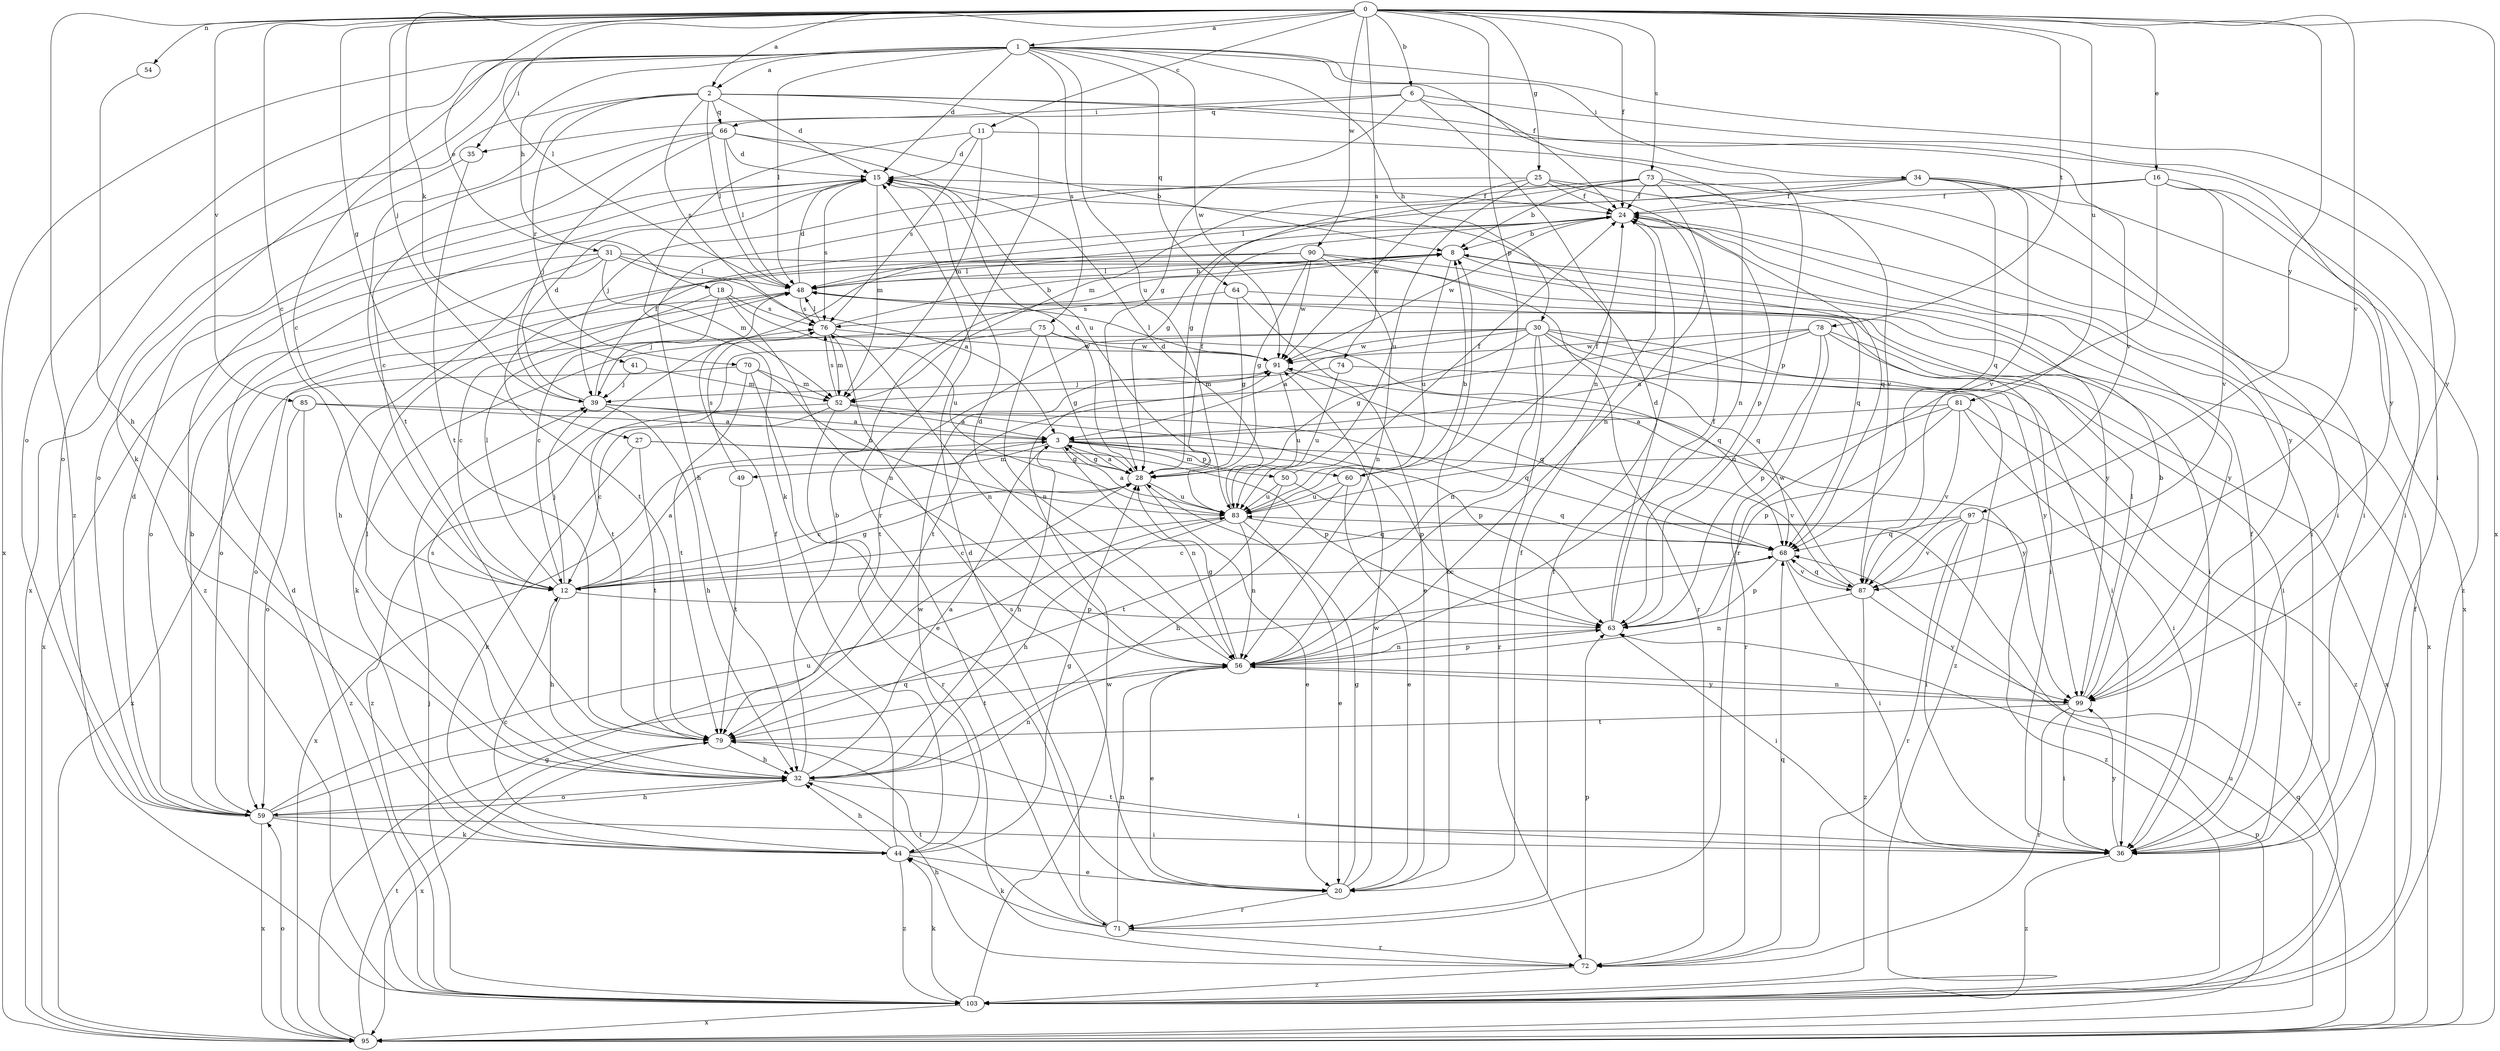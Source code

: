 strict digraph  {
0;
1;
2;
3;
6;
8;
11;
12;
15;
16;
18;
20;
24;
25;
27;
28;
30;
31;
32;
34;
35;
36;
39;
41;
44;
48;
49;
50;
52;
54;
56;
59;
60;
63;
64;
66;
68;
70;
71;
72;
73;
74;
75;
76;
78;
79;
81;
83;
85;
87;
90;
91;
95;
97;
99;
103;
0 -> 1  [label=a];
0 -> 2  [label=a];
0 -> 6  [label=b];
0 -> 11  [label=c];
0 -> 12  [label=c];
0 -> 16  [label=e];
0 -> 18  [label=e];
0 -> 24  [label=f];
0 -> 25  [label=g];
0 -> 27  [label=g];
0 -> 39  [label=j];
0 -> 41  [label=k];
0 -> 48  [label=l];
0 -> 54  [label=n];
0 -> 60  [label=p];
0 -> 73  [label=s];
0 -> 74  [label=s];
0 -> 78  [label=t];
0 -> 81  [label=u];
0 -> 85  [label=v];
0 -> 87  [label=v];
0 -> 90  [label=w];
0 -> 95  [label=x];
0 -> 97  [label=y];
0 -> 103  [label=z];
1 -> 2  [label=a];
1 -> 12  [label=c];
1 -> 15  [label=d];
1 -> 24  [label=f];
1 -> 30  [label=h];
1 -> 31  [label=h];
1 -> 34  [label=i];
1 -> 35  [label=i];
1 -> 44  [label=k];
1 -> 48  [label=l];
1 -> 59  [label=o];
1 -> 64  [label=q];
1 -> 75  [label=s];
1 -> 83  [label=u];
1 -> 91  [label=w];
1 -> 95  [label=x];
1 -> 99  [label=y];
2 -> 15  [label=d];
2 -> 48  [label=l];
2 -> 59  [label=o];
2 -> 66  [label=q];
2 -> 70  [label=r];
2 -> 71  [label=r];
2 -> 76  [label=s];
2 -> 79  [label=t];
2 -> 87  [label=v];
2 -> 99  [label=y];
3 -> 28  [label=g];
3 -> 32  [label=h];
3 -> 49  [label=m];
3 -> 50  [label=m];
3 -> 56  [label=n];
3 -> 60  [label=p];
3 -> 63  [label=p];
3 -> 87  [label=v];
3 -> 95  [label=x];
6 -> 28  [label=g];
6 -> 35  [label=i];
6 -> 36  [label=i];
6 -> 56  [label=n];
6 -> 63  [label=p];
6 -> 66  [label=q];
8 -> 48  [label=l];
8 -> 68  [label=q];
8 -> 83  [label=u];
8 -> 95  [label=x];
11 -> 15  [label=d];
11 -> 44  [label=k];
11 -> 52  [label=m];
11 -> 56  [label=n];
11 -> 76  [label=s];
12 -> 3  [label=a];
12 -> 28  [label=g];
12 -> 32  [label=h];
12 -> 39  [label=j];
12 -> 48  [label=l];
12 -> 63  [label=p];
15 -> 24  [label=f];
15 -> 52  [label=m];
15 -> 76  [label=s];
15 -> 103  [label=z];
16 -> 24  [label=f];
16 -> 36  [label=i];
16 -> 48  [label=l];
16 -> 71  [label=r];
16 -> 87  [label=v];
16 -> 103  [label=z];
18 -> 12  [label=c];
18 -> 39  [label=j];
18 -> 56  [label=n];
18 -> 76  [label=s];
18 -> 83  [label=u];
20 -> 8  [label=b];
20 -> 24  [label=f];
20 -> 28  [label=g];
20 -> 71  [label=r];
20 -> 76  [label=s];
20 -> 91  [label=w];
24 -> 8  [label=b];
24 -> 36  [label=i];
24 -> 68  [label=q];
24 -> 91  [label=w];
25 -> 24  [label=f];
25 -> 32  [label=h];
25 -> 63  [label=p];
25 -> 83  [label=u];
25 -> 91  [label=w];
25 -> 99  [label=y];
27 -> 28  [label=g];
27 -> 44  [label=k];
27 -> 63  [label=p];
27 -> 79  [label=t];
28 -> 3  [label=a];
28 -> 12  [label=c];
28 -> 15  [label=d];
28 -> 20  [label=e];
28 -> 24  [label=f];
28 -> 83  [label=u];
30 -> 3  [label=a];
30 -> 28  [label=g];
30 -> 36  [label=i];
30 -> 56  [label=n];
30 -> 59  [label=o];
30 -> 68  [label=q];
30 -> 72  [label=r];
30 -> 79  [label=t];
30 -> 91  [label=w];
30 -> 99  [label=y];
30 -> 103  [label=z];
31 -> 3  [label=a];
31 -> 32  [label=h];
31 -> 48  [label=l];
31 -> 52  [label=m];
31 -> 59  [label=o];
31 -> 95  [label=x];
31 -> 99  [label=y];
32 -> 3  [label=a];
32 -> 8  [label=b];
32 -> 36  [label=i];
32 -> 48  [label=l];
32 -> 56  [label=n];
32 -> 59  [label=o];
32 -> 76  [label=s];
34 -> 24  [label=f];
34 -> 28  [label=g];
34 -> 36  [label=i];
34 -> 39  [label=j];
34 -> 68  [label=q];
34 -> 87  [label=v];
34 -> 95  [label=x];
35 -> 79  [label=t];
35 -> 95  [label=x];
36 -> 24  [label=f];
36 -> 79  [label=t];
36 -> 99  [label=y];
36 -> 103  [label=z];
39 -> 3  [label=a];
39 -> 15  [label=d];
39 -> 24  [label=f];
39 -> 32  [label=h];
39 -> 99  [label=y];
41 -> 39  [label=j];
41 -> 52  [label=m];
44 -> 12  [label=c];
44 -> 20  [label=e];
44 -> 24  [label=f];
44 -> 28  [label=g];
44 -> 32  [label=h];
44 -> 91  [label=w];
44 -> 103  [label=z];
48 -> 8  [label=b];
48 -> 12  [label=c];
48 -> 15  [label=d];
48 -> 36  [label=i];
48 -> 59  [label=o];
48 -> 76  [label=s];
49 -> 76  [label=s];
49 -> 79  [label=t];
50 -> 24  [label=f];
50 -> 68  [label=q];
50 -> 79  [label=t];
50 -> 83  [label=u];
52 -> 3  [label=a];
52 -> 12  [label=c];
52 -> 63  [label=p];
52 -> 72  [label=r];
52 -> 76  [label=s];
52 -> 103  [label=z];
54 -> 32  [label=h];
56 -> 15  [label=d];
56 -> 20  [label=e];
56 -> 28  [label=g];
56 -> 63  [label=p];
56 -> 79  [label=t];
56 -> 99  [label=y];
59 -> 8  [label=b];
59 -> 15  [label=d];
59 -> 32  [label=h];
59 -> 36  [label=i];
59 -> 44  [label=k];
59 -> 68  [label=q];
59 -> 83  [label=u];
59 -> 95  [label=x];
60 -> 20  [label=e];
60 -> 24  [label=f];
60 -> 32  [label=h];
60 -> 83  [label=u];
63 -> 15  [label=d];
63 -> 24  [label=f];
63 -> 36  [label=i];
63 -> 56  [label=n];
64 -> 20  [label=e];
64 -> 28  [label=g];
64 -> 36  [label=i];
64 -> 76  [label=s];
66 -> 8  [label=b];
66 -> 12  [label=c];
66 -> 15  [label=d];
66 -> 39  [label=j];
66 -> 48  [label=l];
66 -> 59  [label=o];
66 -> 83  [label=u];
68 -> 12  [label=c];
68 -> 36  [label=i];
68 -> 63  [label=p];
68 -> 87  [label=v];
70 -> 20  [label=e];
70 -> 52  [label=m];
70 -> 79  [label=t];
70 -> 83  [label=u];
70 -> 95  [label=x];
71 -> 15  [label=d];
71 -> 24  [label=f];
71 -> 44  [label=k];
71 -> 56  [label=n];
71 -> 72  [label=r];
71 -> 79  [label=t];
72 -> 32  [label=h];
72 -> 63  [label=p];
72 -> 68  [label=q];
72 -> 103  [label=z];
73 -> 8  [label=b];
73 -> 24  [label=f];
73 -> 28  [label=g];
73 -> 36  [label=i];
73 -> 52  [label=m];
73 -> 56  [label=n];
73 -> 87  [label=v];
74 -> 52  [label=m];
74 -> 83  [label=u];
74 -> 103  [label=z];
75 -> 28  [label=g];
75 -> 44  [label=k];
75 -> 56  [label=n];
75 -> 68  [label=q];
75 -> 79  [label=t];
75 -> 91  [label=w];
76 -> 8  [label=b];
76 -> 48  [label=l];
76 -> 52  [label=m];
76 -> 56  [label=n];
76 -> 91  [label=w];
78 -> 3  [label=a];
78 -> 36  [label=i];
78 -> 63  [label=p];
78 -> 72  [label=r];
78 -> 79  [label=t];
78 -> 91  [label=w];
78 -> 95  [label=x];
79 -> 32  [label=h];
79 -> 95  [label=x];
81 -> 3  [label=a];
81 -> 36  [label=i];
81 -> 63  [label=p];
81 -> 83  [label=u];
81 -> 87  [label=v];
81 -> 103  [label=z];
83 -> 3  [label=a];
83 -> 8  [label=b];
83 -> 12  [label=c];
83 -> 15  [label=d];
83 -> 20  [label=e];
83 -> 32  [label=h];
83 -> 56  [label=n];
83 -> 68  [label=q];
85 -> 3  [label=a];
85 -> 59  [label=o];
85 -> 68  [label=q];
85 -> 103  [label=z];
87 -> 56  [label=n];
87 -> 68  [label=q];
87 -> 91  [label=w];
87 -> 99  [label=y];
87 -> 103  [label=z];
90 -> 28  [label=g];
90 -> 48  [label=l];
90 -> 56  [label=n];
90 -> 72  [label=r];
90 -> 79  [label=t];
90 -> 91  [label=w];
90 -> 99  [label=y];
91 -> 39  [label=j];
91 -> 48  [label=l];
91 -> 68  [label=q];
91 -> 83  [label=u];
95 -> 28  [label=g];
95 -> 59  [label=o];
95 -> 63  [label=p];
95 -> 68  [label=q];
95 -> 79  [label=t];
95 -> 83  [label=u];
97 -> 12  [label=c];
97 -> 36  [label=i];
97 -> 68  [label=q];
97 -> 72  [label=r];
97 -> 87  [label=v];
97 -> 103  [label=z];
99 -> 8  [label=b];
99 -> 36  [label=i];
99 -> 48  [label=l];
99 -> 56  [label=n];
99 -> 72  [label=r];
99 -> 79  [label=t];
103 -> 15  [label=d];
103 -> 24  [label=f];
103 -> 39  [label=j];
103 -> 44  [label=k];
103 -> 91  [label=w];
103 -> 95  [label=x];
}

